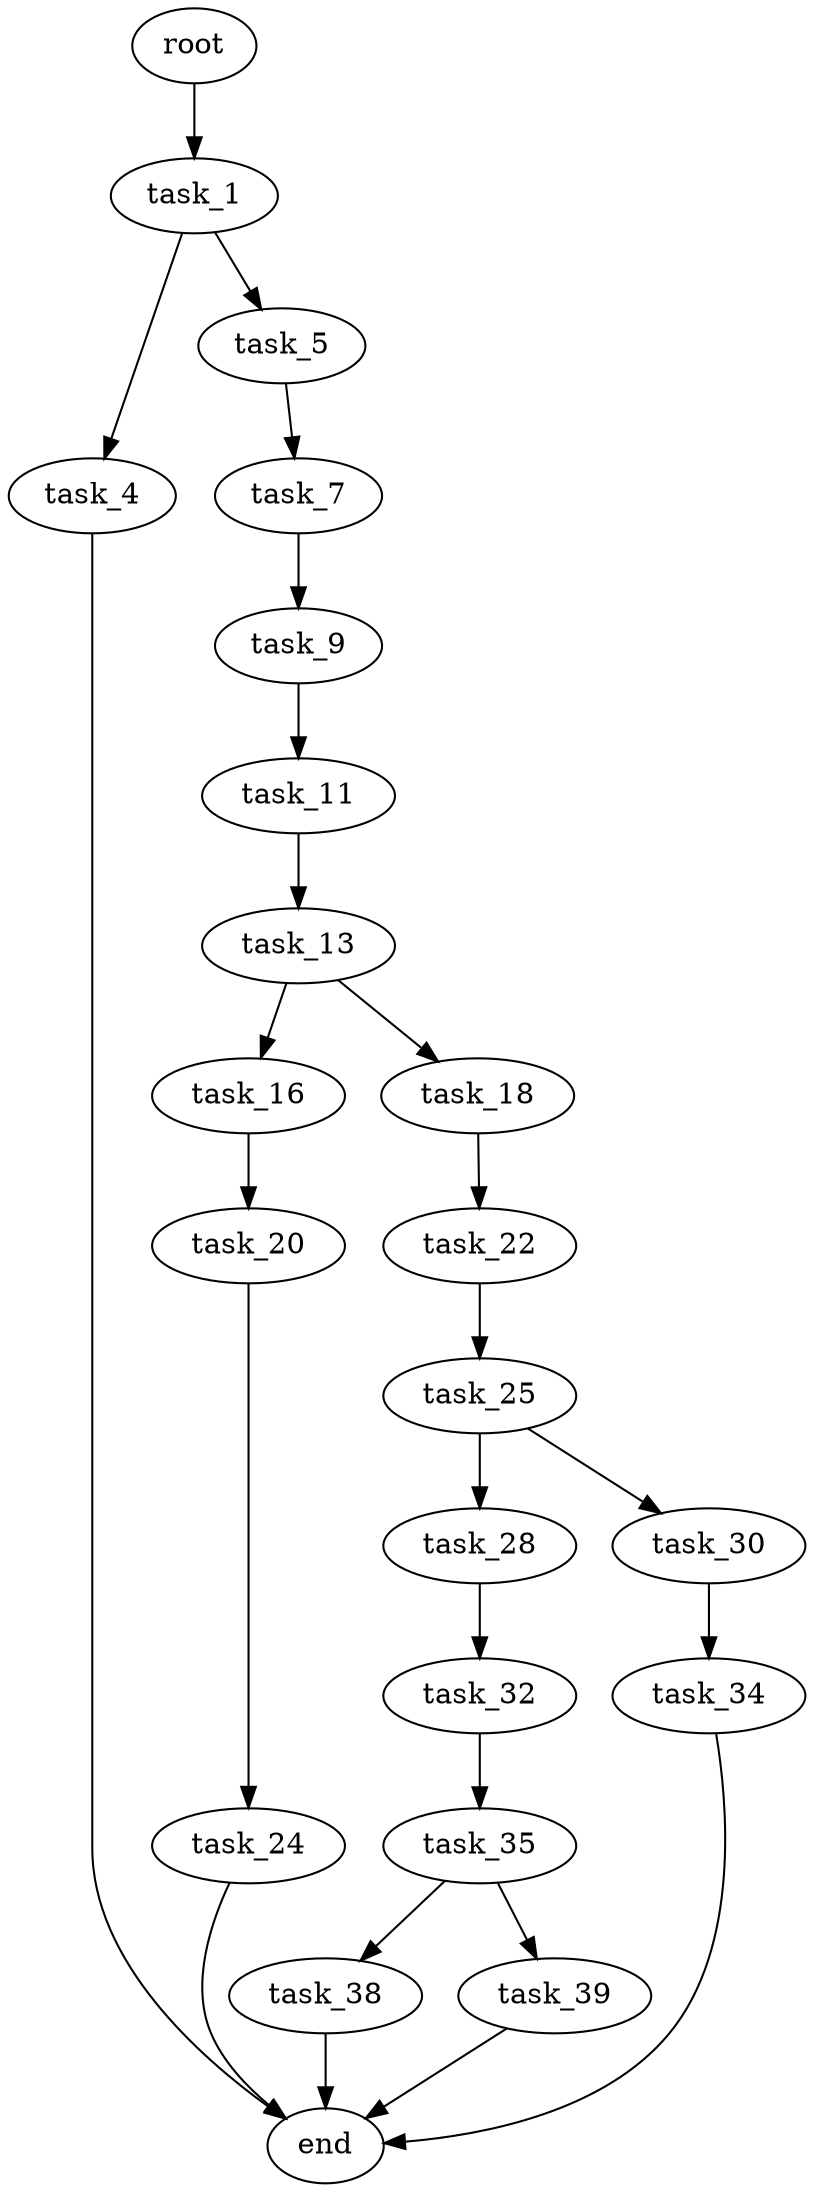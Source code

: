 digraph G {
  root [size="0.000000"];
  task_1 [size="1195926935.000000"];
  task_4 [size="7595215159.000000"];
  task_5 [size="448458090.000000"];
  end [size="0.000000"];
  task_7 [size="368293445632.000000"];
  task_9 [size="231928233984.000000"];
  task_11 [size="41455762084.000000"];
  task_13 [size="1073741824000.000000"];
  task_16 [size="7291940010.000000"];
  task_18 [size="21290652453.000000"];
  task_20 [size="387578290476.000000"];
  task_22 [size="20859569703.000000"];
  task_24 [size="445534373160.000000"];
  task_25 [size="27917685036.000000"];
  task_28 [size="10521398225.000000"];
  task_30 [size="483613407268.000000"];
  task_32 [size="569158286806.000000"];
  task_34 [size="782757789696.000000"];
  task_35 [size="198808865968.000000"];
  task_38 [size="6205628976.000000"];
  task_39 [size="368293445632.000000"];

  root -> task_1 [size="1.000000"];
  task_1 -> task_4 [size="33554432.000000"];
  task_1 -> task_5 [size="33554432.000000"];
  task_4 -> end [size="1.000000"];
  task_5 -> task_7 [size="33554432.000000"];
  task_7 -> task_9 [size="411041792.000000"];
  task_9 -> task_11 [size="301989888.000000"];
  task_11 -> task_13 [size="33554432.000000"];
  task_13 -> task_16 [size="838860800.000000"];
  task_13 -> task_18 [size="838860800.000000"];
  task_16 -> task_20 [size="411041792.000000"];
  task_18 -> task_22 [size="411041792.000000"];
  task_20 -> task_24 [size="536870912.000000"];
  task_22 -> task_25 [size="838860800.000000"];
  task_24 -> end [size="1.000000"];
  task_25 -> task_28 [size="134217728.000000"];
  task_25 -> task_30 [size="134217728.000000"];
  task_28 -> task_32 [size="209715200.000000"];
  task_30 -> task_34 [size="301989888.000000"];
  task_32 -> task_35 [size="679477248.000000"];
  task_34 -> end [size="1.000000"];
  task_35 -> task_38 [size="838860800.000000"];
  task_35 -> task_39 [size="838860800.000000"];
  task_38 -> end [size="1.000000"];
  task_39 -> end [size="1.000000"];
}
